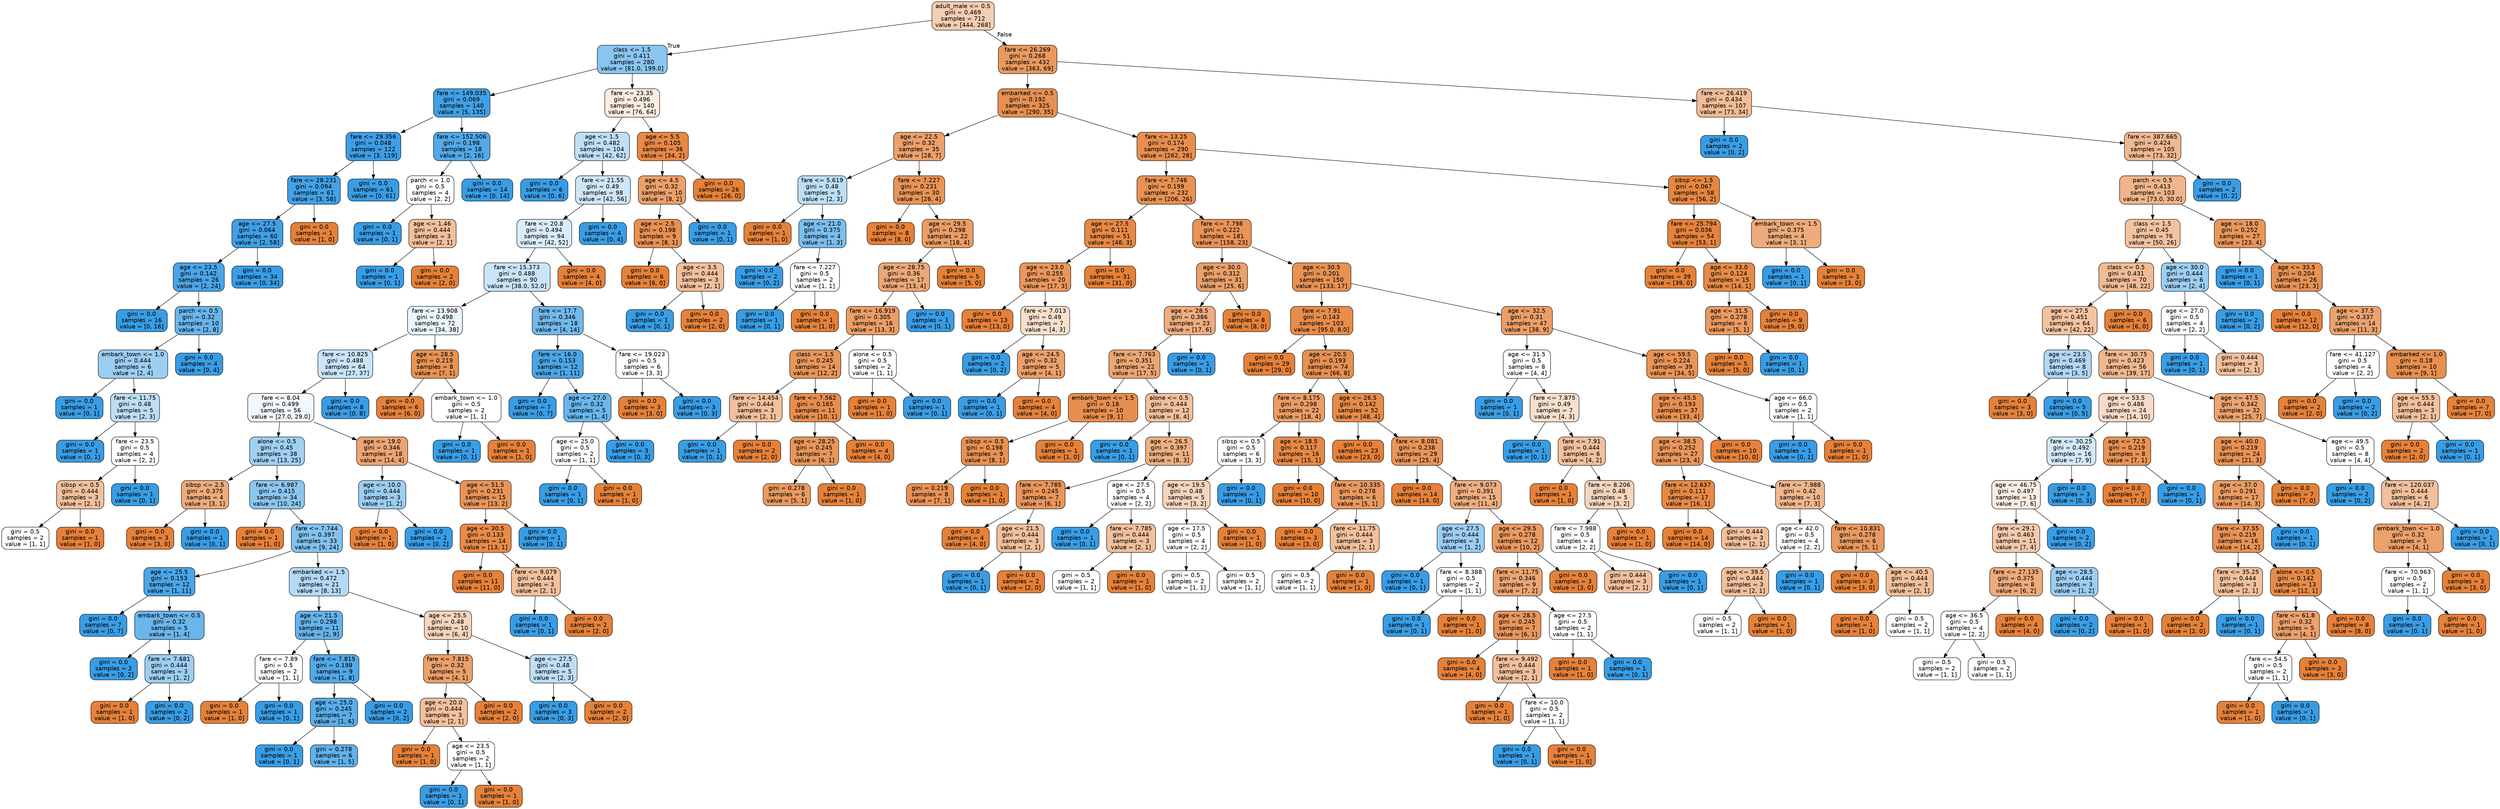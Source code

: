 digraph Tree {
node [shape=box, style="filled, rounded", color="black", fontname="helvetica"] ;
edge [fontname="helvetica"] ;
0 [label="adult_male <= 0.5\ngini = 0.469\nsamples = 712\nvalue = [444, 268]", fillcolor="#f5cdb1"] ;
1 [label="class <= 1.5\ngini = 0.411\nsamples = 280\nvalue = [81.0, 199.0]", fillcolor="#8ac5f0"] ;
0 -> 1 [labeldistance=2.5, labelangle=45, headlabel="True"] ;
2 [label="fare <= 149.035\ngini = 0.069\nsamples = 140\nvalue = [5, 135]", fillcolor="#40a1e6"] ;
1 -> 2 ;
3 [label="fare <= 29.356\ngini = 0.048\nsamples = 122\nvalue = [3, 119]", fillcolor="#3e9fe6"] ;
2 -> 3 ;
4 [label="fare <= 28.231\ngini = 0.094\nsamples = 61\nvalue = [3, 58]", fillcolor="#43a2e6"] ;
3 -> 4 ;
5 [label="age <= 27.5\ngini = 0.064\nsamples = 60\nvalue = [2, 58]", fillcolor="#40a0e6"] ;
4 -> 5 ;
6 [label="age <= 23.5\ngini = 0.142\nsamples = 26\nvalue = [2, 24]", fillcolor="#49a5e7"] ;
5 -> 6 ;
7 [label="gini = 0.0\nsamples = 16\nvalue = [0, 16]", fillcolor="#399de5"] ;
6 -> 7 ;
8 [label="parch <= 0.5\ngini = 0.32\nsamples = 10\nvalue = [2, 8]", fillcolor="#6ab6ec"] ;
6 -> 8 ;
9 [label="embark_town <= 1.0\ngini = 0.444\nsamples = 6\nvalue = [2, 4]", fillcolor="#9ccef2"] ;
8 -> 9 ;
10 [label="gini = 0.0\nsamples = 1\nvalue = [0, 1]", fillcolor="#399de5"] ;
9 -> 10 ;
11 [label="fare <= 11.75\ngini = 0.48\nsamples = 5\nvalue = [2, 3]", fillcolor="#bddef6"] ;
9 -> 11 ;
12 [label="gini = 0.0\nsamples = 1\nvalue = [0, 1]", fillcolor="#399de5"] ;
11 -> 12 ;
13 [label="fare <= 23.5\ngini = 0.5\nsamples = 4\nvalue = [2, 2]", fillcolor="#ffffff"] ;
11 -> 13 ;
14 [label="sibsp <= 0.5\ngini = 0.444\nsamples = 3\nvalue = [2, 1]", fillcolor="#f2c09c"] ;
13 -> 14 ;
15 [label="gini = 0.5\nsamples = 2\nvalue = [1, 1]", fillcolor="#ffffff"] ;
14 -> 15 ;
16 [label="gini = 0.0\nsamples = 1\nvalue = [1, 0]", fillcolor="#e58139"] ;
14 -> 16 ;
17 [label="gini = 0.0\nsamples = 1\nvalue = [0, 1]", fillcolor="#399de5"] ;
13 -> 17 ;
18 [label="gini = 0.0\nsamples = 4\nvalue = [0, 4]", fillcolor="#399de5"] ;
8 -> 18 ;
19 [label="gini = 0.0\nsamples = 34\nvalue = [0, 34]", fillcolor="#399de5"] ;
5 -> 19 ;
20 [label="gini = 0.0\nsamples = 1\nvalue = [1, 0]", fillcolor="#e58139"] ;
4 -> 20 ;
21 [label="gini = 0.0\nsamples = 61\nvalue = [0, 61]", fillcolor="#399de5"] ;
3 -> 21 ;
22 [label="fare <= 152.506\ngini = 0.198\nsamples = 18\nvalue = [2, 16]", fillcolor="#52a9e8"] ;
2 -> 22 ;
23 [label="parch <= 1.0\ngini = 0.5\nsamples = 4\nvalue = [2, 2]", fillcolor="#ffffff"] ;
22 -> 23 ;
24 [label="gini = 0.0\nsamples = 1\nvalue = [0, 1]", fillcolor="#399de5"] ;
23 -> 24 ;
25 [label="age <= 1.46\ngini = 0.444\nsamples = 3\nvalue = [2, 1]", fillcolor="#f2c09c"] ;
23 -> 25 ;
26 [label="gini = 0.0\nsamples = 1\nvalue = [0, 1]", fillcolor="#399de5"] ;
25 -> 26 ;
27 [label="gini = 0.0\nsamples = 2\nvalue = [2, 0]", fillcolor="#e58139"] ;
25 -> 27 ;
28 [label="gini = 0.0\nsamples = 14\nvalue = [0, 14]", fillcolor="#399de5"] ;
22 -> 28 ;
29 [label="fare <= 23.35\ngini = 0.496\nsamples = 140\nvalue = [76, 64]", fillcolor="#fbebe0"] ;
1 -> 29 ;
30 [label="age <= 1.5\ngini = 0.482\nsamples = 104\nvalue = [42, 62]", fillcolor="#bfdff7"] ;
29 -> 30 ;
31 [label="gini = 0.0\nsamples = 6\nvalue = [0, 6]", fillcolor="#399de5"] ;
30 -> 31 ;
32 [label="fare <= 21.55\ngini = 0.49\nsamples = 98\nvalue = [42, 56]", fillcolor="#cee6f8"] ;
30 -> 32 ;
33 [label="fare <= 20.8\ngini = 0.494\nsamples = 94\nvalue = [42, 52]", fillcolor="#d9ecfa"] ;
32 -> 33 ;
34 [label="fare <= 15.373\ngini = 0.488\nsamples = 90\nvalue = [38.0, 52.0]", fillcolor="#cae5f8"] ;
33 -> 34 ;
35 [label="fare <= 13.908\ngini = 0.498\nsamples = 72\nvalue = [34, 38]", fillcolor="#eaf5fc"] ;
34 -> 35 ;
36 [label="fare <= 10.825\ngini = 0.488\nsamples = 64\nvalue = [27, 37]", fillcolor="#c9e5f8"] ;
35 -> 36 ;
37 [label="fare <= 8.04\ngini = 0.499\nsamples = 56\nvalue = [27.0, 29.0]", fillcolor="#f1f8fd"] ;
36 -> 37 ;
38 [label="alone <= 0.5\ngini = 0.45\nsamples = 38\nvalue = [13, 25]", fillcolor="#a0d0f3"] ;
37 -> 38 ;
39 [label="sibsp <= 2.5\ngini = 0.375\nsamples = 4\nvalue = [3, 1]", fillcolor="#eeab7b"] ;
38 -> 39 ;
40 [label="gini = 0.0\nsamples = 3\nvalue = [3, 0]", fillcolor="#e58139"] ;
39 -> 40 ;
41 [label="gini = 0.0\nsamples = 1\nvalue = [0, 1]", fillcolor="#399de5"] ;
39 -> 41 ;
42 [label="fare <= 6.987\ngini = 0.415\nsamples = 34\nvalue = [10, 24]", fillcolor="#8bc6f0"] ;
38 -> 42 ;
43 [label="gini = 0.0\nsamples = 1\nvalue = [1, 0]", fillcolor="#e58139"] ;
42 -> 43 ;
44 [label="fare <= 7.744\ngini = 0.397\nsamples = 33\nvalue = [9, 24]", fillcolor="#83c2ef"] ;
42 -> 44 ;
45 [label="age <= 25.5\ngini = 0.153\nsamples = 12\nvalue = [1, 11]", fillcolor="#4ba6e7"] ;
44 -> 45 ;
46 [label="gini = 0.0\nsamples = 7\nvalue = [0, 7]", fillcolor="#399de5"] ;
45 -> 46 ;
47 [label="embark_town <= 0.5\ngini = 0.32\nsamples = 5\nvalue = [1, 4]", fillcolor="#6ab6ec"] ;
45 -> 47 ;
48 [label="gini = 0.0\nsamples = 2\nvalue = [0, 2]", fillcolor="#399de5"] ;
47 -> 48 ;
49 [label="fare <= 7.681\ngini = 0.444\nsamples = 3\nvalue = [1, 2]", fillcolor="#9ccef2"] ;
47 -> 49 ;
50 [label="gini = 0.0\nsamples = 1\nvalue = [1, 0]", fillcolor="#e58139"] ;
49 -> 50 ;
51 [label="gini = 0.0\nsamples = 2\nvalue = [0, 2]", fillcolor="#399de5"] ;
49 -> 51 ;
52 [label="embarked <= 1.5\ngini = 0.472\nsamples = 21\nvalue = [8, 13]", fillcolor="#b3d9f5"] ;
44 -> 52 ;
53 [label="age <= 21.5\ngini = 0.298\nsamples = 11\nvalue = [2, 9]", fillcolor="#65b3eb"] ;
52 -> 53 ;
54 [label="fare <= 7.89\ngini = 0.5\nsamples = 2\nvalue = [1, 1]", fillcolor="#ffffff"] ;
53 -> 54 ;
55 [label="gini = 0.0\nsamples = 1\nvalue = [1, 0]", fillcolor="#e58139"] ;
54 -> 55 ;
56 [label="gini = 0.0\nsamples = 1\nvalue = [0, 1]", fillcolor="#399de5"] ;
54 -> 56 ;
57 [label="fare <= 7.815\ngini = 0.198\nsamples = 9\nvalue = [1, 8]", fillcolor="#52a9e8"] ;
53 -> 57 ;
58 [label="age <= 25.0\ngini = 0.245\nsamples = 7\nvalue = [1, 6]", fillcolor="#5aade9"] ;
57 -> 58 ;
59 [label="gini = 0.0\nsamples = 1\nvalue = [0, 1]", fillcolor="#399de5"] ;
58 -> 59 ;
60 [label="gini = 0.278\nsamples = 6\nvalue = [1, 5]", fillcolor="#61b1ea"] ;
58 -> 60 ;
61 [label="gini = 0.0\nsamples = 2\nvalue = [0, 2]", fillcolor="#399de5"] ;
57 -> 61 ;
62 [label="age <= 25.5\ngini = 0.48\nsamples = 10\nvalue = [6, 4]", fillcolor="#f6d5bd"] ;
52 -> 62 ;
63 [label="fare <= 7.815\ngini = 0.32\nsamples = 5\nvalue = [4, 1]", fillcolor="#eca06a"] ;
62 -> 63 ;
64 [label="age <= 20.0\ngini = 0.444\nsamples = 3\nvalue = [2, 1]", fillcolor="#f2c09c"] ;
63 -> 64 ;
65 [label="gini = 0.0\nsamples = 1\nvalue = [1, 0]", fillcolor="#e58139"] ;
64 -> 65 ;
66 [label="age <= 23.5\ngini = 0.5\nsamples = 2\nvalue = [1, 1]", fillcolor="#ffffff"] ;
64 -> 66 ;
67 [label="gini = 0.0\nsamples = 1\nvalue = [0, 1]", fillcolor="#399de5"] ;
66 -> 67 ;
68 [label="gini = 0.0\nsamples = 1\nvalue = [1, 0]", fillcolor="#e58139"] ;
66 -> 68 ;
69 [label="gini = 0.0\nsamples = 2\nvalue = [2, 0]", fillcolor="#e58139"] ;
63 -> 69 ;
70 [label="age <= 27.5\ngini = 0.48\nsamples = 5\nvalue = [2, 3]", fillcolor="#bddef6"] ;
62 -> 70 ;
71 [label="gini = 0.0\nsamples = 3\nvalue = [0, 3]", fillcolor="#399de5"] ;
70 -> 71 ;
72 [label="gini = 0.0\nsamples = 2\nvalue = [2, 0]", fillcolor="#e58139"] ;
70 -> 72 ;
73 [label="age <= 19.0\ngini = 0.346\nsamples = 18\nvalue = [14, 4]", fillcolor="#eca572"] ;
37 -> 73 ;
74 [label="age <= 10.0\ngini = 0.444\nsamples = 3\nvalue = [1, 2]", fillcolor="#9ccef2"] ;
73 -> 74 ;
75 [label="gini = 0.0\nsamples = 1\nvalue = [1, 0]", fillcolor="#e58139"] ;
74 -> 75 ;
76 [label="gini = 0.0\nsamples = 2\nvalue = [0, 2]", fillcolor="#399de5"] ;
74 -> 76 ;
77 [label="age <= 51.5\ngini = 0.231\nsamples = 15\nvalue = [13, 2]", fillcolor="#e99457"] ;
73 -> 77 ;
78 [label="age <= 30.5\ngini = 0.133\nsamples = 14\nvalue = [13, 1]", fillcolor="#e78b48"] ;
77 -> 78 ;
79 [label="gini = 0.0\nsamples = 11\nvalue = [11, 0]", fillcolor="#e58139"] ;
78 -> 79 ;
80 [label="fare <= 9.079\ngini = 0.444\nsamples = 3\nvalue = [2, 1]", fillcolor="#f2c09c"] ;
78 -> 80 ;
81 [label="gini = 0.0\nsamples = 1\nvalue = [0, 1]", fillcolor="#399de5"] ;
80 -> 81 ;
82 [label="gini = 0.0\nsamples = 2\nvalue = [2, 0]", fillcolor="#e58139"] ;
80 -> 82 ;
83 [label="gini = 0.0\nsamples = 1\nvalue = [0, 1]", fillcolor="#399de5"] ;
77 -> 83 ;
84 [label="gini = 0.0\nsamples = 8\nvalue = [0, 8]", fillcolor="#399de5"] ;
36 -> 84 ;
85 [label="age <= 28.5\ngini = 0.219\nsamples = 8\nvalue = [7, 1]", fillcolor="#e99355"] ;
35 -> 85 ;
86 [label="gini = 0.0\nsamples = 6\nvalue = [6, 0]", fillcolor="#e58139"] ;
85 -> 86 ;
87 [label="embark_town <= 1.0\ngini = 0.5\nsamples = 2\nvalue = [1, 1]", fillcolor="#ffffff"] ;
85 -> 87 ;
88 [label="gini = 0.0\nsamples = 1\nvalue = [0, 1]", fillcolor="#399de5"] ;
87 -> 88 ;
89 [label="gini = 0.0\nsamples = 1\nvalue = [1, 0]", fillcolor="#e58139"] ;
87 -> 89 ;
90 [label="fare <= 17.7\ngini = 0.346\nsamples = 18\nvalue = [4, 14]", fillcolor="#72b9ec"] ;
34 -> 90 ;
91 [label="fare <= 16.0\ngini = 0.153\nsamples = 12\nvalue = [1, 11]", fillcolor="#4ba6e7"] ;
90 -> 91 ;
92 [label="gini = 0.0\nsamples = 7\nvalue = [0, 7]", fillcolor="#399de5"] ;
91 -> 92 ;
93 [label="age <= 27.0\ngini = 0.32\nsamples = 5\nvalue = [1, 4]", fillcolor="#6ab6ec"] ;
91 -> 93 ;
94 [label="age <= 25.0\ngini = 0.5\nsamples = 2\nvalue = [1, 1]", fillcolor="#ffffff"] ;
93 -> 94 ;
95 [label="gini = 0.0\nsamples = 1\nvalue = [0, 1]", fillcolor="#399de5"] ;
94 -> 95 ;
96 [label="gini = 0.0\nsamples = 1\nvalue = [1, 0]", fillcolor="#e58139"] ;
94 -> 96 ;
97 [label="gini = 0.0\nsamples = 3\nvalue = [0, 3]", fillcolor="#399de5"] ;
93 -> 97 ;
98 [label="fare <= 19.023\ngini = 0.5\nsamples = 6\nvalue = [3, 3]", fillcolor="#ffffff"] ;
90 -> 98 ;
99 [label="gini = 0.0\nsamples = 3\nvalue = [3, 0]", fillcolor="#e58139"] ;
98 -> 99 ;
100 [label="gini = 0.0\nsamples = 3\nvalue = [0, 3]", fillcolor="#399de5"] ;
98 -> 100 ;
101 [label="gini = 0.0\nsamples = 4\nvalue = [4, 0]", fillcolor="#e58139"] ;
33 -> 101 ;
102 [label="gini = 0.0\nsamples = 4\nvalue = [0, 4]", fillcolor="#399de5"] ;
32 -> 102 ;
103 [label="age <= 5.5\ngini = 0.105\nsamples = 36\nvalue = [34, 2]", fillcolor="#e78845"] ;
29 -> 103 ;
104 [label="age <= 4.5\ngini = 0.32\nsamples = 10\nvalue = [8, 2]", fillcolor="#eca06a"] ;
103 -> 104 ;
105 [label="age <= 2.5\ngini = 0.198\nsamples = 9\nvalue = [8, 1]", fillcolor="#e89152"] ;
104 -> 105 ;
106 [label="gini = 0.0\nsamples = 6\nvalue = [6, 0]", fillcolor="#e58139"] ;
105 -> 106 ;
107 [label="age <= 3.5\ngini = 0.444\nsamples = 3\nvalue = [2, 1]", fillcolor="#f2c09c"] ;
105 -> 107 ;
108 [label="gini = 0.0\nsamples = 1\nvalue = [0, 1]", fillcolor="#399de5"] ;
107 -> 108 ;
109 [label="gini = 0.0\nsamples = 2\nvalue = [2, 0]", fillcolor="#e58139"] ;
107 -> 109 ;
110 [label="gini = 0.0\nsamples = 1\nvalue = [0, 1]", fillcolor="#399de5"] ;
104 -> 110 ;
111 [label="gini = 0.0\nsamples = 26\nvalue = [26, 0]", fillcolor="#e58139"] ;
103 -> 111 ;
112 [label="fare <= 26.269\ngini = 0.268\nsamples = 432\nvalue = [363, 69]", fillcolor="#ea995f"] ;
0 -> 112 [labeldistance=2.5, labelangle=-45, headlabel="False"] ;
113 [label="embarked <= 0.5\ngini = 0.192\nsamples = 325\nvalue = [290, 35]", fillcolor="#e89051"] ;
112 -> 113 ;
114 [label="age <= 22.5\ngini = 0.32\nsamples = 35\nvalue = [28, 7]", fillcolor="#eca06a"] ;
113 -> 114 ;
115 [label="fare <= 5.619\ngini = 0.48\nsamples = 5\nvalue = [2, 3]", fillcolor="#bddef6"] ;
114 -> 115 ;
116 [label="gini = 0.0\nsamples = 1\nvalue = [1, 0]", fillcolor="#e58139"] ;
115 -> 116 ;
117 [label="age <= 21.0\ngini = 0.375\nsamples = 4\nvalue = [1, 3]", fillcolor="#7bbeee"] ;
115 -> 117 ;
118 [label="gini = 0.0\nsamples = 2\nvalue = [0, 2]", fillcolor="#399de5"] ;
117 -> 118 ;
119 [label="fare <= 7.227\ngini = 0.5\nsamples = 2\nvalue = [1, 1]", fillcolor="#ffffff"] ;
117 -> 119 ;
120 [label="gini = 0.0\nsamples = 1\nvalue = [0, 1]", fillcolor="#399de5"] ;
119 -> 120 ;
121 [label="gini = 0.0\nsamples = 1\nvalue = [1, 0]", fillcolor="#e58139"] ;
119 -> 121 ;
122 [label="fare <= 7.227\ngini = 0.231\nsamples = 30\nvalue = [26, 4]", fillcolor="#e99457"] ;
114 -> 122 ;
123 [label="gini = 0.0\nsamples = 8\nvalue = [8, 0]", fillcolor="#e58139"] ;
122 -> 123 ;
124 [label="age <= 29.5\ngini = 0.298\nsamples = 22\nvalue = [18, 4]", fillcolor="#eb9d65"] ;
122 -> 124 ;
125 [label="age <= 28.75\ngini = 0.36\nsamples = 17\nvalue = [13, 4]", fillcolor="#eda876"] ;
124 -> 125 ;
126 [label="fare <= 16.919\ngini = 0.305\nsamples = 16\nvalue = [13, 3]", fillcolor="#eb9e67"] ;
125 -> 126 ;
127 [label="class <= 1.5\ngini = 0.245\nsamples = 14\nvalue = [12, 2]", fillcolor="#e9965a"] ;
126 -> 127 ;
128 [label="fare <= 14.454\ngini = 0.444\nsamples = 3\nvalue = [2, 1]", fillcolor="#f2c09c"] ;
127 -> 128 ;
129 [label="gini = 0.0\nsamples = 1\nvalue = [0, 1]", fillcolor="#399de5"] ;
128 -> 129 ;
130 [label="gini = 0.0\nsamples = 2\nvalue = [2, 0]", fillcolor="#e58139"] ;
128 -> 130 ;
131 [label="fare <= 7.562\ngini = 0.165\nsamples = 11\nvalue = [10, 1]", fillcolor="#e88e4d"] ;
127 -> 131 ;
132 [label="age <= 28.25\ngini = 0.245\nsamples = 7\nvalue = [6, 1]", fillcolor="#e9965a"] ;
131 -> 132 ;
133 [label="gini = 0.278\nsamples = 6\nvalue = [5, 1]", fillcolor="#ea9a61"] ;
132 -> 133 ;
134 [label="gini = 0.0\nsamples = 1\nvalue = [1, 0]", fillcolor="#e58139"] ;
132 -> 134 ;
135 [label="gini = 0.0\nsamples = 4\nvalue = [4, 0]", fillcolor="#e58139"] ;
131 -> 135 ;
136 [label="alone <= 0.5\ngini = 0.5\nsamples = 2\nvalue = [1, 1]", fillcolor="#ffffff"] ;
126 -> 136 ;
137 [label="gini = 0.0\nsamples = 1\nvalue = [1, 0]", fillcolor="#e58139"] ;
136 -> 137 ;
138 [label="gini = 0.0\nsamples = 1\nvalue = [0, 1]", fillcolor="#399de5"] ;
136 -> 138 ;
139 [label="gini = 0.0\nsamples = 1\nvalue = [0, 1]", fillcolor="#399de5"] ;
125 -> 139 ;
140 [label="gini = 0.0\nsamples = 5\nvalue = [5, 0]", fillcolor="#e58139"] ;
124 -> 140 ;
141 [label="fare <= 13.25\ngini = 0.174\nsamples = 290\nvalue = [262, 28]", fillcolor="#e88e4e"] ;
113 -> 141 ;
142 [label="fare <= 7.746\ngini = 0.199\nsamples = 232\nvalue = [206, 26]", fillcolor="#e89152"] ;
141 -> 142 ;
143 [label="age <= 27.5\ngini = 0.111\nsamples = 51\nvalue = [48, 3]", fillcolor="#e78945"] ;
142 -> 143 ;
144 [label="age <= 23.0\ngini = 0.255\nsamples = 20\nvalue = [17, 3]", fillcolor="#ea975c"] ;
143 -> 144 ;
145 [label="gini = 0.0\nsamples = 13\nvalue = [13, 0]", fillcolor="#e58139"] ;
144 -> 145 ;
146 [label="fare <= 7.013\ngini = 0.49\nsamples = 7\nvalue = [4, 3]", fillcolor="#f8e0ce"] ;
144 -> 146 ;
147 [label="gini = 0.0\nsamples = 2\nvalue = [0, 2]", fillcolor="#399de5"] ;
146 -> 147 ;
148 [label="age <= 24.5\ngini = 0.32\nsamples = 5\nvalue = [4, 1]", fillcolor="#eca06a"] ;
146 -> 148 ;
149 [label="gini = 0.0\nsamples = 1\nvalue = [0, 1]", fillcolor="#399de5"] ;
148 -> 149 ;
150 [label="gini = 0.0\nsamples = 4\nvalue = [4, 0]", fillcolor="#e58139"] ;
148 -> 150 ;
151 [label="gini = 0.0\nsamples = 31\nvalue = [31, 0]", fillcolor="#e58139"] ;
143 -> 151 ;
152 [label="fare <= 7.798\ngini = 0.222\nsamples = 181\nvalue = [158, 23]", fillcolor="#e99356"] ;
142 -> 152 ;
153 [label="age <= 30.0\ngini = 0.312\nsamples = 31\nvalue = [25, 6]", fillcolor="#eb9f69"] ;
152 -> 153 ;
154 [label="age <= 28.5\ngini = 0.386\nsamples = 23\nvalue = [17, 6]", fillcolor="#eead7f"] ;
153 -> 154 ;
155 [label="fare <= 7.763\ngini = 0.351\nsamples = 22\nvalue = [17, 5]", fillcolor="#eda673"] ;
154 -> 155 ;
156 [label="embark_town <= 1.5\ngini = 0.18\nsamples = 10\nvalue = [9, 1]", fillcolor="#e88f4f"] ;
155 -> 156 ;
157 [label="sibsp <= 0.5\ngini = 0.198\nsamples = 9\nvalue = [8, 1]", fillcolor="#e89152"] ;
156 -> 157 ;
158 [label="gini = 0.219\nsamples = 8\nvalue = [7, 1]", fillcolor="#e99355"] ;
157 -> 158 ;
159 [label="gini = 0.0\nsamples = 1\nvalue = [1, 0]", fillcolor="#e58139"] ;
157 -> 159 ;
160 [label="gini = 0.0\nsamples = 1\nvalue = [1, 0]", fillcolor="#e58139"] ;
156 -> 160 ;
161 [label="alone <= 0.5\ngini = 0.444\nsamples = 12\nvalue = [8, 4]", fillcolor="#f2c09c"] ;
155 -> 161 ;
162 [label="gini = 0.0\nsamples = 1\nvalue = [0, 1]", fillcolor="#399de5"] ;
161 -> 162 ;
163 [label="age <= 26.5\ngini = 0.397\nsamples = 11\nvalue = [8, 3]", fillcolor="#efb083"] ;
161 -> 163 ;
164 [label="fare <= 7.785\ngini = 0.245\nsamples = 7\nvalue = [6, 1]", fillcolor="#e9965a"] ;
163 -> 164 ;
165 [label="gini = 0.0\nsamples = 4\nvalue = [4, 0]", fillcolor="#e58139"] ;
164 -> 165 ;
166 [label="age <= 21.5\ngini = 0.444\nsamples = 3\nvalue = [2, 1]", fillcolor="#f2c09c"] ;
164 -> 166 ;
167 [label="gini = 0.0\nsamples = 1\nvalue = [0, 1]", fillcolor="#399de5"] ;
166 -> 167 ;
168 [label="gini = 0.0\nsamples = 2\nvalue = [2, 0]", fillcolor="#e58139"] ;
166 -> 168 ;
169 [label="age <= 27.5\ngini = 0.5\nsamples = 4\nvalue = [2, 2]", fillcolor="#ffffff"] ;
163 -> 169 ;
170 [label="gini = 0.0\nsamples = 1\nvalue = [0, 1]", fillcolor="#399de5"] ;
169 -> 170 ;
171 [label="fare <= 7.785\ngini = 0.444\nsamples = 3\nvalue = [2, 1]", fillcolor="#f2c09c"] ;
169 -> 171 ;
172 [label="gini = 0.5\nsamples = 2\nvalue = [1, 1]", fillcolor="#ffffff"] ;
171 -> 172 ;
173 [label="gini = 0.0\nsamples = 1\nvalue = [1, 0]", fillcolor="#e58139"] ;
171 -> 173 ;
174 [label="gini = 0.0\nsamples = 1\nvalue = [0, 1]", fillcolor="#399de5"] ;
154 -> 174 ;
175 [label="gini = 0.0\nsamples = 8\nvalue = [8, 0]", fillcolor="#e58139"] ;
153 -> 175 ;
176 [label="age <= 30.5\ngini = 0.201\nsamples = 150\nvalue = [133, 17]", fillcolor="#e89152"] ;
152 -> 176 ;
177 [label="fare <= 7.91\ngini = 0.143\nsamples = 103\nvalue = [95.0, 8.0]", fillcolor="#e78c4a"] ;
176 -> 177 ;
178 [label="gini = 0.0\nsamples = 29\nvalue = [29, 0]", fillcolor="#e58139"] ;
177 -> 178 ;
179 [label="age <= 20.5\ngini = 0.193\nsamples = 74\nvalue = [66, 8]", fillcolor="#e89051"] ;
177 -> 179 ;
180 [label="fare <= 8.175\ngini = 0.298\nsamples = 22\nvalue = [18, 4]", fillcolor="#eb9d65"] ;
179 -> 180 ;
181 [label="sibsp <= 0.5\ngini = 0.5\nsamples = 6\nvalue = [3, 3]", fillcolor="#ffffff"] ;
180 -> 181 ;
182 [label="age <= 19.5\ngini = 0.48\nsamples = 5\nvalue = [3, 2]", fillcolor="#f6d5bd"] ;
181 -> 182 ;
183 [label="age <= 17.5\ngini = 0.5\nsamples = 4\nvalue = [2, 2]", fillcolor="#ffffff"] ;
182 -> 183 ;
184 [label="gini = 0.5\nsamples = 2\nvalue = [1, 1]", fillcolor="#ffffff"] ;
183 -> 184 ;
185 [label="gini = 0.5\nsamples = 2\nvalue = [1, 1]", fillcolor="#ffffff"] ;
183 -> 185 ;
186 [label="gini = 0.0\nsamples = 1\nvalue = [1, 0]", fillcolor="#e58139"] ;
182 -> 186 ;
187 [label="gini = 0.0\nsamples = 1\nvalue = [0, 1]", fillcolor="#399de5"] ;
181 -> 187 ;
188 [label="age <= 18.5\ngini = 0.117\nsamples = 16\nvalue = [15, 1]", fillcolor="#e78946"] ;
180 -> 188 ;
189 [label="gini = 0.0\nsamples = 10\nvalue = [10, 0]", fillcolor="#e58139"] ;
188 -> 189 ;
190 [label="fare <= 10.335\ngini = 0.278\nsamples = 6\nvalue = [5, 1]", fillcolor="#ea9a61"] ;
188 -> 190 ;
191 [label="gini = 0.0\nsamples = 3\nvalue = [3, 0]", fillcolor="#e58139"] ;
190 -> 191 ;
192 [label="fare <= 11.75\ngini = 0.444\nsamples = 3\nvalue = [2, 1]", fillcolor="#f2c09c"] ;
190 -> 192 ;
193 [label="gini = 0.5\nsamples = 2\nvalue = [1, 1]", fillcolor="#ffffff"] ;
192 -> 193 ;
194 [label="gini = 0.0\nsamples = 1\nvalue = [1, 0]", fillcolor="#e58139"] ;
192 -> 194 ;
195 [label="age <= 26.5\ngini = 0.142\nsamples = 52\nvalue = [48, 4]", fillcolor="#e78c49"] ;
179 -> 195 ;
196 [label="gini = 0.0\nsamples = 23\nvalue = [23, 0]", fillcolor="#e58139"] ;
195 -> 196 ;
197 [label="fare <= 8.081\ngini = 0.238\nsamples = 29\nvalue = [25, 4]", fillcolor="#e99559"] ;
195 -> 197 ;
198 [label="gini = 0.0\nsamples = 14\nvalue = [14, 0]", fillcolor="#e58139"] ;
197 -> 198 ;
199 [label="fare <= 9.073\ngini = 0.391\nsamples = 15\nvalue = [11, 4]", fillcolor="#eeaf81"] ;
197 -> 199 ;
200 [label="age <= 27.5\ngini = 0.444\nsamples = 3\nvalue = [1, 2]", fillcolor="#9ccef2"] ;
199 -> 200 ;
201 [label="gini = 0.0\nsamples = 1\nvalue = [0, 1]", fillcolor="#399de5"] ;
200 -> 201 ;
202 [label="fare <= 8.388\ngini = 0.5\nsamples = 2\nvalue = [1, 1]", fillcolor="#ffffff"] ;
200 -> 202 ;
203 [label="gini = 0.0\nsamples = 1\nvalue = [0, 1]", fillcolor="#399de5"] ;
202 -> 203 ;
204 [label="gini = 0.0\nsamples = 1\nvalue = [1, 0]", fillcolor="#e58139"] ;
202 -> 204 ;
205 [label="age <= 29.5\ngini = 0.278\nsamples = 12\nvalue = [10, 2]", fillcolor="#ea9a61"] ;
199 -> 205 ;
206 [label="fare <= 11.75\ngini = 0.346\nsamples = 9\nvalue = [7, 2]", fillcolor="#eca572"] ;
205 -> 206 ;
207 [label="age <= 28.5\ngini = 0.245\nsamples = 7\nvalue = [6, 1]", fillcolor="#e9965a"] ;
206 -> 207 ;
208 [label="gini = 0.0\nsamples = 4\nvalue = [4, 0]", fillcolor="#e58139"] ;
207 -> 208 ;
209 [label="fare <= 9.492\ngini = 0.444\nsamples = 3\nvalue = [2, 1]", fillcolor="#f2c09c"] ;
207 -> 209 ;
210 [label="gini = 0.0\nsamples = 1\nvalue = [1, 0]", fillcolor="#e58139"] ;
209 -> 210 ;
211 [label="fare <= 10.0\ngini = 0.5\nsamples = 2\nvalue = [1, 1]", fillcolor="#ffffff"] ;
209 -> 211 ;
212 [label="gini = 0.0\nsamples = 1\nvalue = [0, 1]", fillcolor="#399de5"] ;
211 -> 212 ;
213 [label="gini = 0.0\nsamples = 1\nvalue = [1, 0]", fillcolor="#e58139"] ;
211 -> 213 ;
214 [label="age <= 27.5\ngini = 0.5\nsamples = 2\nvalue = [1, 1]", fillcolor="#ffffff"] ;
206 -> 214 ;
215 [label="gini = 0.0\nsamples = 1\nvalue = [1, 0]", fillcolor="#e58139"] ;
214 -> 215 ;
216 [label="gini = 0.0\nsamples = 1\nvalue = [0, 1]", fillcolor="#399de5"] ;
214 -> 216 ;
217 [label="gini = 0.0\nsamples = 3\nvalue = [3, 0]", fillcolor="#e58139"] ;
205 -> 217 ;
218 [label="age <= 32.5\ngini = 0.31\nsamples = 47\nvalue = [38, 9]", fillcolor="#eb9f68"] ;
176 -> 218 ;
219 [label="age <= 31.5\ngini = 0.5\nsamples = 8\nvalue = [4, 4]", fillcolor="#ffffff"] ;
218 -> 219 ;
220 [label="gini = 0.0\nsamples = 1\nvalue = [0, 1]", fillcolor="#399de5"] ;
219 -> 220 ;
221 [label="fare <= 7.875\ngini = 0.49\nsamples = 7\nvalue = [4, 3]", fillcolor="#f8e0ce"] ;
219 -> 221 ;
222 [label="gini = 0.0\nsamples = 1\nvalue = [0, 1]", fillcolor="#399de5"] ;
221 -> 222 ;
223 [label="fare <= 7.91\ngini = 0.444\nsamples = 6\nvalue = [4, 2]", fillcolor="#f2c09c"] ;
221 -> 223 ;
224 [label="gini = 0.0\nsamples = 1\nvalue = [1, 0]", fillcolor="#e58139"] ;
223 -> 224 ;
225 [label="fare <= 8.206\ngini = 0.48\nsamples = 5\nvalue = [3, 2]", fillcolor="#f6d5bd"] ;
223 -> 225 ;
226 [label="fare <= 7.988\ngini = 0.5\nsamples = 4\nvalue = [2, 2]", fillcolor="#ffffff"] ;
225 -> 226 ;
227 [label="gini = 0.444\nsamples = 3\nvalue = [2, 1]", fillcolor="#f2c09c"] ;
226 -> 227 ;
228 [label="gini = 0.0\nsamples = 1\nvalue = [0, 1]", fillcolor="#399de5"] ;
226 -> 228 ;
229 [label="gini = 0.0\nsamples = 1\nvalue = [1, 0]", fillcolor="#e58139"] ;
225 -> 229 ;
230 [label="age <= 59.5\ngini = 0.224\nsamples = 39\nvalue = [34, 5]", fillcolor="#e99456"] ;
218 -> 230 ;
231 [label="age <= 45.5\ngini = 0.193\nsamples = 37\nvalue = [33, 4]", fillcolor="#e89051"] ;
230 -> 231 ;
232 [label="age <= 38.5\ngini = 0.252\nsamples = 27\nvalue = [23, 4]", fillcolor="#ea975b"] ;
231 -> 232 ;
233 [label="fare <= 12.637\ngini = 0.111\nsamples = 17\nvalue = [16, 1]", fillcolor="#e78945"] ;
232 -> 233 ;
234 [label="gini = 0.0\nsamples = 14\nvalue = [14, 0]", fillcolor="#e58139"] ;
233 -> 234 ;
235 [label="gini = 0.444\nsamples = 3\nvalue = [2, 1]", fillcolor="#f2c09c"] ;
233 -> 235 ;
236 [label="fare <= 7.988\ngini = 0.42\nsamples = 10\nvalue = [7, 3]", fillcolor="#f0b78e"] ;
232 -> 236 ;
237 [label="age <= 42.0\ngini = 0.5\nsamples = 4\nvalue = [2, 2]", fillcolor="#ffffff"] ;
236 -> 237 ;
238 [label="age <= 39.5\ngini = 0.444\nsamples = 3\nvalue = [2, 1]", fillcolor="#f2c09c"] ;
237 -> 238 ;
239 [label="gini = 0.5\nsamples = 2\nvalue = [1, 1]", fillcolor="#ffffff"] ;
238 -> 239 ;
240 [label="gini = 0.0\nsamples = 1\nvalue = [1, 0]", fillcolor="#e58139"] ;
238 -> 240 ;
241 [label="gini = 0.0\nsamples = 1\nvalue = [0, 1]", fillcolor="#399de5"] ;
237 -> 241 ;
242 [label="fare <= 10.831\ngini = 0.278\nsamples = 6\nvalue = [5, 1]", fillcolor="#ea9a61"] ;
236 -> 242 ;
243 [label="gini = 0.0\nsamples = 3\nvalue = [3, 0]", fillcolor="#e58139"] ;
242 -> 243 ;
244 [label="age <= 40.5\ngini = 0.444\nsamples = 3\nvalue = [2, 1]", fillcolor="#f2c09c"] ;
242 -> 244 ;
245 [label="gini = 0.0\nsamples = 1\nvalue = [1, 0]", fillcolor="#e58139"] ;
244 -> 245 ;
246 [label="gini = 0.5\nsamples = 2\nvalue = [1, 1]", fillcolor="#ffffff"] ;
244 -> 246 ;
247 [label="gini = 0.0\nsamples = 10\nvalue = [10, 0]", fillcolor="#e58139"] ;
231 -> 247 ;
248 [label="age <= 66.0\ngini = 0.5\nsamples = 2\nvalue = [1, 1]", fillcolor="#ffffff"] ;
230 -> 248 ;
249 [label="gini = 0.0\nsamples = 1\nvalue = [0, 1]", fillcolor="#399de5"] ;
248 -> 249 ;
250 [label="gini = 0.0\nsamples = 1\nvalue = [1, 0]", fillcolor="#e58139"] ;
248 -> 250 ;
251 [label="sibsp <= 1.5\ngini = 0.067\nsamples = 58\nvalue = [56, 2]", fillcolor="#e68640"] ;
141 -> 251 ;
252 [label="fare <= 25.794\ngini = 0.036\nsamples = 54\nvalue = [53, 1]", fillcolor="#e5833d"] ;
251 -> 252 ;
253 [label="gini = 0.0\nsamples = 39\nvalue = [39, 0]", fillcolor="#e58139"] ;
252 -> 253 ;
254 [label="age <= 33.0\ngini = 0.124\nsamples = 15\nvalue = [14, 1]", fillcolor="#e78a47"] ;
252 -> 254 ;
255 [label="age <= 31.5\ngini = 0.278\nsamples = 6\nvalue = [5, 1]", fillcolor="#ea9a61"] ;
254 -> 255 ;
256 [label="gini = 0.0\nsamples = 5\nvalue = [5, 0]", fillcolor="#e58139"] ;
255 -> 256 ;
257 [label="gini = 0.0\nsamples = 1\nvalue = [0, 1]", fillcolor="#399de5"] ;
255 -> 257 ;
258 [label="gini = 0.0\nsamples = 9\nvalue = [9, 0]", fillcolor="#e58139"] ;
254 -> 258 ;
259 [label="embark_town <= 1.5\ngini = 0.375\nsamples = 4\nvalue = [3, 1]", fillcolor="#eeab7b"] ;
251 -> 259 ;
260 [label="gini = 0.0\nsamples = 1\nvalue = [0, 1]", fillcolor="#399de5"] ;
259 -> 260 ;
261 [label="gini = 0.0\nsamples = 3\nvalue = [3, 0]", fillcolor="#e58139"] ;
259 -> 261 ;
262 [label="fare <= 26.419\ngini = 0.434\nsamples = 107\nvalue = [73, 34]", fillcolor="#f1bc95"] ;
112 -> 262 ;
263 [label="gini = 0.0\nsamples = 2\nvalue = [0, 2]", fillcolor="#399de5"] ;
262 -> 263 ;
264 [label="fare <= 387.665\ngini = 0.424\nsamples = 105\nvalue = [73, 32]", fillcolor="#f0b890"] ;
262 -> 264 ;
265 [label="parch <= 0.5\ngini = 0.413\nsamples = 103\nvalue = [73.0, 30.0]", fillcolor="#f0b58a"] ;
264 -> 265 ;
266 [label="class <= 1.5\ngini = 0.45\nsamples = 76\nvalue = [50, 26]", fillcolor="#f3c3a0"] ;
265 -> 266 ;
267 [label="class <= 0.5\ngini = 0.431\nsamples = 70\nvalue = [48, 22]", fillcolor="#f1bb94"] ;
266 -> 267 ;
268 [label="age <= 27.5\ngini = 0.451\nsamples = 64\nvalue = [42, 22]", fillcolor="#f3c3a1"] ;
267 -> 268 ;
269 [label="age <= 23.5\ngini = 0.469\nsamples = 8\nvalue = [3, 5]", fillcolor="#b0d8f5"] ;
268 -> 269 ;
270 [label="gini = 0.0\nsamples = 3\nvalue = [3, 0]", fillcolor="#e58139"] ;
269 -> 270 ;
271 [label="gini = 0.0\nsamples = 5\nvalue = [0, 5]", fillcolor="#399de5"] ;
269 -> 271 ;
272 [label="fare <= 30.75\ngini = 0.423\nsamples = 56\nvalue = [39, 17]", fillcolor="#f0b88f"] ;
268 -> 272 ;
273 [label="age <= 53.5\ngini = 0.486\nsamples = 24\nvalue = [14, 10]", fillcolor="#f8dbc6"] ;
272 -> 273 ;
274 [label="fare <= 30.25\ngini = 0.492\nsamples = 16\nvalue = [7, 9]", fillcolor="#d3e9f9"] ;
273 -> 274 ;
275 [label="age <= 46.75\ngini = 0.497\nsamples = 13\nvalue = [7, 6]", fillcolor="#fbede3"] ;
274 -> 275 ;
276 [label="fare <= 29.1\ngini = 0.463\nsamples = 11\nvalue = [7, 4]", fillcolor="#f4c9aa"] ;
275 -> 276 ;
277 [label="fare <= 27.135\ngini = 0.375\nsamples = 8\nvalue = [6, 2]", fillcolor="#eeab7b"] ;
276 -> 277 ;
278 [label="age <= 36.5\ngini = 0.5\nsamples = 4\nvalue = [2, 2]", fillcolor="#ffffff"] ;
277 -> 278 ;
279 [label="gini = 0.5\nsamples = 2\nvalue = [1, 1]", fillcolor="#ffffff"] ;
278 -> 279 ;
280 [label="gini = 0.5\nsamples = 2\nvalue = [1, 1]", fillcolor="#ffffff"] ;
278 -> 280 ;
281 [label="gini = 0.0\nsamples = 4\nvalue = [4, 0]", fillcolor="#e58139"] ;
277 -> 281 ;
282 [label="age <= 28.5\ngini = 0.444\nsamples = 3\nvalue = [1, 2]", fillcolor="#9ccef2"] ;
276 -> 282 ;
283 [label="gini = 0.0\nsamples = 2\nvalue = [0, 2]", fillcolor="#399de5"] ;
282 -> 283 ;
284 [label="gini = 0.0\nsamples = 1\nvalue = [1, 0]", fillcolor="#e58139"] ;
282 -> 284 ;
285 [label="gini = 0.0\nsamples = 2\nvalue = [0, 2]", fillcolor="#399de5"] ;
275 -> 285 ;
286 [label="gini = 0.0\nsamples = 3\nvalue = [0, 3]", fillcolor="#399de5"] ;
274 -> 286 ;
287 [label="age <= 72.5\ngini = 0.219\nsamples = 8\nvalue = [7, 1]", fillcolor="#e99355"] ;
273 -> 287 ;
288 [label="gini = 0.0\nsamples = 7\nvalue = [7, 0]", fillcolor="#e58139"] ;
287 -> 288 ;
289 [label="gini = 0.0\nsamples = 1\nvalue = [0, 1]", fillcolor="#399de5"] ;
287 -> 289 ;
290 [label="age <= 47.5\ngini = 0.342\nsamples = 32\nvalue = [25, 7]", fillcolor="#eca470"] ;
272 -> 290 ;
291 [label="age <= 40.0\ngini = 0.219\nsamples = 24\nvalue = [21, 3]", fillcolor="#e99355"] ;
290 -> 291 ;
292 [label="age <= 37.0\ngini = 0.291\nsamples = 17\nvalue = [14, 3]", fillcolor="#eb9c63"] ;
291 -> 292 ;
293 [label="fare <= 37.55\ngini = 0.219\nsamples = 16\nvalue = [14, 2]", fillcolor="#e99355"] ;
292 -> 293 ;
294 [label="fare <= 35.25\ngini = 0.444\nsamples = 3\nvalue = [2, 1]", fillcolor="#f2c09c"] ;
293 -> 294 ;
295 [label="gini = 0.0\nsamples = 2\nvalue = [2, 0]", fillcolor="#e58139"] ;
294 -> 295 ;
296 [label="gini = 0.0\nsamples = 1\nvalue = [0, 1]", fillcolor="#399de5"] ;
294 -> 296 ;
297 [label="alone <= 0.5\ngini = 0.142\nsamples = 13\nvalue = [12, 1]", fillcolor="#e78c49"] ;
293 -> 297 ;
298 [label="fare <= 61.8\ngini = 0.32\nsamples = 5\nvalue = [4, 1]", fillcolor="#eca06a"] ;
297 -> 298 ;
299 [label="fare <= 54.5\ngini = 0.5\nsamples = 2\nvalue = [1, 1]", fillcolor="#ffffff"] ;
298 -> 299 ;
300 [label="gini = 0.0\nsamples = 1\nvalue = [1, 0]", fillcolor="#e58139"] ;
299 -> 300 ;
301 [label="gini = 0.0\nsamples = 1\nvalue = [0, 1]", fillcolor="#399de5"] ;
299 -> 301 ;
302 [label="gini = 0.0\nsamples = 3\nvalue = [3, 0]", fillcolor="#e58139"] ;
298 -> 302 ;
303 [label="gini = 0.0\nsamples = 8\nvalue = [8, 0]", fillcolor="#e58139"] ;
297 -> 303 ;
304 [label="gini = 0.0\nsamples = 1\nvalue = [0, 1]", fillcolor="#399de5"] ;
292 -> 304 ;
305 [label="gini = 0.0\nsamples = 7\nvalue = [7, 0]", fillcolor="#e58139"] ;
291 -> 305 ;
306 [label="age <= 49.5\ngini = 0.5\nsamples = 8\nvalue = [4, 4]", fillcolor="#ffffff"] ;
290 -> 306 ;
307 [label="gini = 0.0\nsamples = 2\nvalue = [0, 2]", fillcolor="#399de5"] ;
306 -> 307 ;
308 [label="fare <= 120.037\ngini = 0.444\nsamples = 6\nvalue = [4, 2]", fillcolor="#f2c09c"] ;
306 -> 308 ;
309 [label="embark_town <= 1.0\ngini = 0.32\nsamples = 5\nvalue = [4, 1]", fillcolor="#eca06a"] ;
308 -> 309 ;
310 [label="fare <= 70.963\ngini = 0.5\nsamples = 2\nvalue = [1, 1]", fillcolor="#ffffff"] ;
309 -> 310 ;
311 [label="gini = 0.0\nsamples = 1\nvalue = [0, 1]", fillcolor="#399de5"] ;
310 -> 311 ;
312 [label="gini = 0.0\nsamples = 1\nvalue = [1, 0]", fillcolor="#e58139"] ;
310 -> 312 ;
313 [label="gini = 0.0\nsamples = 3\nvalue = [3, 0]", fillcolor="#e58139"] ;
309 -> 313 ;
314 [label="gini = 0.0\nsamples = 1\nvalue = [0, 1]", fillcolor="#399de5"] ;
308 -> 314 ;
315 [label="gini = 0.0\nsamples = 6\nvalue = [6, 0]", fillcolor="#e58139"] ;
267 -> 315 ;
316 [label="age <= 30.0\ngini = 0.444\nsamples = 6\nvalue = [2, 4]", fillcolor="#9ccef2"] ;
266 -> 316 ;
317 [label="age <= 27.0\ngini = 0.5\nsamples = 4\nvalue = [2, 2]", fillcolor="#ffffff"] ;
316 -> 317 ;
318 [label="gini = 0.0\nsamples = 1\nvalue = [0, 1]", fillcolor="#399de5"] ;
317 -> 318 ;
319 [label="gini = 0.444\nsamples = 3\nvalue = [2, 1]", fillcolor="#f2c09c"] ;
317 -> 319 ;
320 [label="gini = 0.0\nsamples = 2\nvalue = [0, 2]", fillcolor="#399de5"] ;
316 -> 320 ;
321 [label="age <= 18.0\ngini = 0.252\nsamples = 27\nvalue = [23, 4]", fillcolor="#ea975b"] ;
265 -> 321 ;
322 [label="gini = 0.0\nsamples = 1\nvalue = [0, 1]", fillcolor="#399de5"] ;
321 -> 322 ;
323 [label="age <= 33.5\ngini = 0.204\nsamples = 26\nvalue = [23, 3]", fillcolor="#e89153"] ;
321 -> 323 ;
324 [label="gini = 0.0\nsamples = 12\nvalue = [12, 0]", fillcolor="#e58139"] ;
323 -> 324 ;
325 [label="age <= 37.5\ngini = 0.337\nsamples = 14\nvalue = [11, 3]", fillcolor="#eca36f"] ;
323 -> 325 ;
326 [label="fare <= 41.127\ngini = 0.5\nsamples = 4\nvalue = [2, 2]", fillcolor="#ffffff"] ;
325 -> 326 ;
327 [label="gini = 0.0\nsamples = 2\nvalue = [2, 0]", fillcolor="#e58139"] ;
326 -> 327 ;
328 [label="gini = 0.0\nsamples = 2\nvalue = [0, 2]", fillcolor="#399de5"] ;
326 -> 328 ;
329 [label="embarked <= 1.0\ngini = 0.18\nsamples = 10\nvalue = [9, 1]", fillcolor="#e88f4f"] ;
325 -> 329 ;
330 [label="age <= 55.5\ngini = 0.444\nsamples = 3\nvalue = [2, 1]", fillcolor="#f2c09c"] ;
329 -> 330 ;
331 [label="gini = 0.0\nsamples = 2\nvalue = [2, 0]", fillcolor="#e58139"] ;
330 -> 331 ;
332 [label="gini = 0.0\nsamples = 1\nvalue = [0, 1]", fillcolor="#399de5"] ;
330 -> 332 ;
333 [label="gini = 0.0\nsamples = 7\nvalue = [7, 0]", fillcolor="#e58139"] ;
329 -> 333 ;
334 [label="gini = 0.0\nsamples = 2\nvalue = [0, 2]", fillcolor="#399de5"] ;
264 -> 334 ;
}